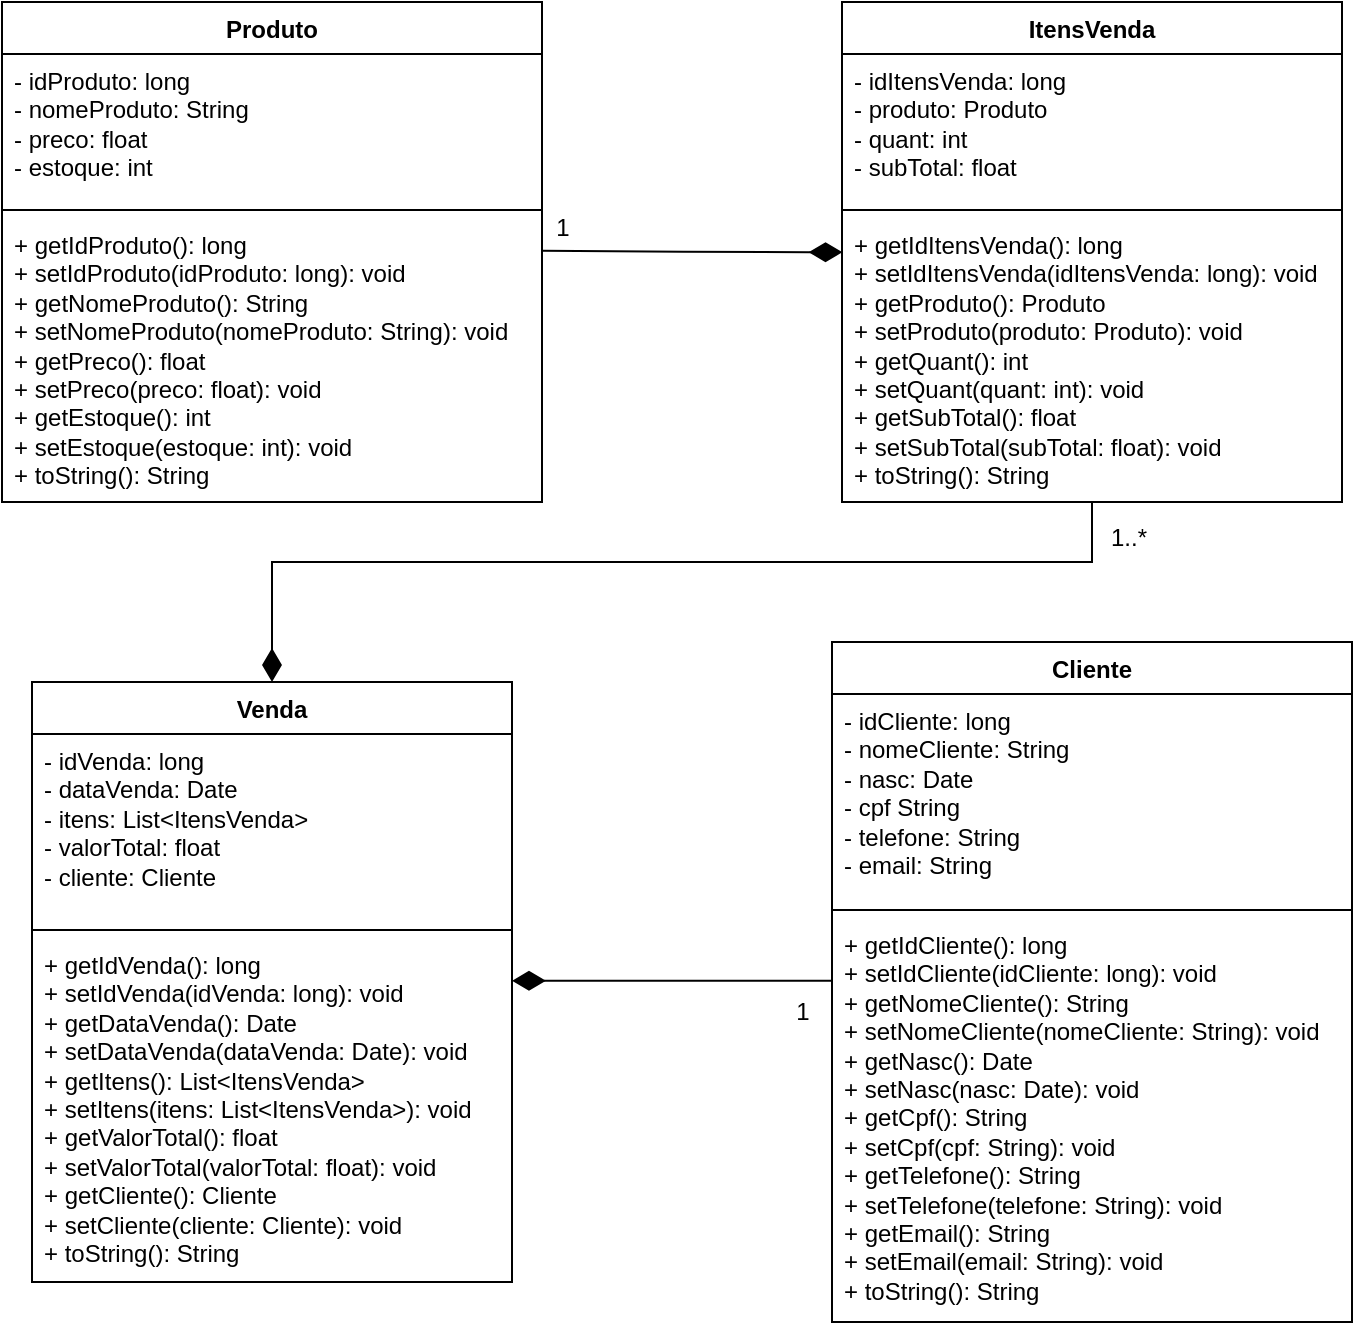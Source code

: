 <mxfile version="21.5.2" type="github">
  <diagram name="Página-1" id="cAdZGd3ZQvYycISEB2nt">
    <mxGraphModel dx="926" dy="465" grid="1" gridSize="10" guides="1" tooltips="1" connect="1" arrows="1" fold="1" page="1" pageScale="1" pageWidth="1169" pageHeight="1654" math="0" shadow="0">
      <root>
        <mxCell id="0" />
        <mxCell id="1" parent="0" />
        <mxCell id="6qhqp_pLTHLFrG7n4mDh-1" value="Produto" style="swimlane;fontStyle=1;align=center;verticalAlign=top;childLayout=stackLayout;horizontal=1;startSize=26;horizontalStack=0;resizeParent=1;resizeParentMax=0;resizeLast=0;collapsible=1;marginBottom=0;whiteSpace=wrap;html=1;" vertex="1" parent="1">
          <mxGeometry x="80" y="80" width="270" height="250" as="geometry" />
        </mxCell>
        <mxCell id="6qhqp_pLTHLFrG7n4mDh-2" value="&lt;div&gt;- idProduto: long&lt;br&gt;&lt;/div&gt;&lt;div&gt;- nomeProduto: String&lt;/div&gt;&lt;div&gt;- preco: float&lt;/div&gt;&lt;div&gt;- estoque: int&lt;br&gt;&lt;/div&gt;" style="text;strokeColor=none;fillColor=none;align=left;verticalAlign=top;spacingLeft=4;spacingRight=4;overflow=hidden;rotatable=0;points=[[0,0.5],[1,0.5]];portConstraint=eastwest;whiteSpace=wrap;html=1;" vertex="1" parent="6qhqp_pLTHLFrG7n4mDh-1">
          <mxGeometry y="26" width="270" height="74" as="geometry" />
        </mxCell>
        <mxCell id="6qhqp_pLTHLFrG7n4mDh-3" value="" style="line;strokeWidth=1;fillColor=none;align=left;verticalAlign=middle;spacingTop=-1;spacingLeft=3;spacingRight=3;rotatable=0;labelPosition=right;points=[];portConstraint=eastwest;strokeColor=inherit;" vertex="1" parent="6qhqp_pLTHLFrG7n4mDh-1">
          <mxGeometry y="100" width="270" height="8" as="geometry" />
        </mxCell>
        <mxCell id="6qhqp_pLTHLFrG7n4mDh-4" value="&lt;div&gt;+ getIdProduto(): long&lt;/div&gt;&lt;div&gt;+ setIdProduto(idProduto: long): void&lt;/div&gt;&lt;div&gt;+ getNomeProduto(): String&lt;/div&gt;&lt;div&gt;+ setNomeProduto(nomeProduto: String): void&lt;/div&gt;&lt;div&gt;+ getPreco(): float&lt;/div&gt;&lt;div&gt;+ setPreco(preco: float): void&lt;/div&gt;&lt;div&gt;+ getEstoque(): int&lt;/div&gt;&lt;div&gt;+ setEstoque(estoque: int): void&lt;/div&gt;&lt;div&gt;+ toString(): String&lt;br&gt;&lt;/div&gt;" style="text;strokeColor=none;fillColor=none;align=left;verticalAlign=top;spacingLeft=4;spacingRight=4;overflow=hidden;rotatable=0;points=[[0,0.5],[1,0.5]];portConstraint=eastwest;whiteSpace=wrap;html=1;" vertex="1" parent="6qhqp_pLTHLFrG7n4mDh-1">
          <mxGeometry y="108" width="270" height="142" as="geometry" />
        </mxCell>
        <mxCell id="6qhqp_pLTHLFrG7n4mDh-5" value="Cliente" style="swimlane;fontStyle=1;align=center;verticalAlign=top;childLayout=stackLayout;horizontal=1;startSize=26;horizontalStack=0;resizeParent=1;resizeParentMax=0;resizeLast=0;collapsible=1;marginBottom=0;whiteSpace=wrap;html=1;" vertex="1" parent="1">
          <mxGeometry x="495" y="400" width="260" height="340" as="geometry">
            <mxRectangle x="495" y="400" width="80" height="30" as="alternateBounds" />
          </mxGeometry>
        </mxCell>
        <mxCell id="6qhqp_pLTHLFrG7n4mDh-6" value="&lt;div&gt;- idCliente: long&lt;/div&gt;&lt;div&gt;- nomeCliente: String&lt;/div&gt;&lt;div&gt;- nasc: Date&lt;/div&gt;&lt;div&gt;- cpf String&lt;/div&gt;&lt;div&gt;- telefone: String&lt;/div&gt;&lt;div&gt;- email: String&lt;br&gt;&lt;/div&gt;" style="text;strokeColor=none;fillColor=none;align=left;verticalAlign=top;spacingLeft=4;spacingRight=4;overflow=hidden;rotatable=0;points=[[0,0.5],[1,0.5]];portConstraint=eastwest;whiteSpace=wrap;html=1;" vertex="1" parent="6qhqp_pLTHLFrG7n4mDh-5">
          <mxGeometry y="26" width="260" height="104" as="geometry" />
        </mxCell>
        <mxCell id="6qhqp_pLTHLFrG7n4mDh-7" value="" style="line;strokeWidth=1;fillColor=none;align=left;verticalAlign=middle;spacingTop=-1;spacingLeft=3;spacingRight=3;rotatable=0;labelPosition=right;points=[];portConstraint=eastwest;strokeColor=inherit;" vertex="1" parent="6qhqp_pLTHLFrG7n4mDh-5">
          <mxGeometry y="130" width="260" height="8" as="geometry" />
        </mxCell>
        <mxCell id="6qhqp_pLTHLFrG7n4mDh-8" value="+ getIdCliente(): long&lt;div&gt;+ setIdCliente(idCliente: long): void&lt;/div&gt;&lt;div&gt;+ getNomeCliente(): String&lt;/div&gt;&lt;div&gt;+ setNomeCliente(nomeCliente: String): void&lt;/div&gt;&lt;div&gt;+ getNasc(): Date&lt;/div&gt;&lt;div&gt;+ setNasc(nasc: Date): void&lt;br&gt;&lt;/div&gt;&lt;div&gt;+ getCpf(): String&lt;/div&gt;&lt;div&gt;+ setCpf(cpf: String): void&lt;/div&gt;&lt;div&gt;+ getTelefone(): String&lt;/div&gt;&lt;div&gt;+ setTelefone(telefone: String): void&lt;/div&gt;&lt;div&gt;+ getEmail(): String&lt;/div&gt;&lt;div&gt;+ setEmail(email: String): void&lt;/div&gt;&lt;div&gt;+ toString(): String&lt;br&gt;&lt;/div&gt;" style="text;strokeColor=none;fillColor=none;align=left;verticalAlign=top;spacingLeft=4;spacingRight=4;overflow=hidden;rotatable=0;points=[[0,0.5],[1,0.5]];portConstraint=eastwest;whiteSpace=wrap;html=1;" vertex="1" parent="6qhqp_pLTHLFrG7n4mDh-5">
          <mxGeometry y="138" width="260" height="202" as="geometry" />
        </mxCell>
        <mxCell id="6qhqp_pLTHLFrG7n4mDh-25" style="edgeStyle=orthogonalEdgeStyle;rounded=0;orthogonalLoop=1;jettySize=auto;html=1;exitX=0.5;exitY=1;exitDx=0;exitDy=0;entryX=0.5;entryY=0;entryDx=0;entryDy=0;endArrow=diamondThin;endFill=1;endSize=14;" edge="1" parent="1" source="6qhqp_pLTHLFrG7n4mDh-9" target="6qhqp_pLTHLFrG7n4mDh-13">
          <mxGeometry relative="1" as="geometry">
            <Array as="points">
              <mxPoint x="625" y="360" />
              <mxPoint x="215" y="360" />
            </Array>
          </mxGeometry>
        </mxCell>
        <mxCell id="6qhqp_pLTHLFrG7n4mDh-9" value="ItensVenda" style="swimlane;fontStyle=1;align=center;verticalAlign=top;childLayout=stackLayout;horizontal=1;startSize=26;horizontalStack=0;resizeParent=1;resizeParentMax=0;resizeLast=0;collapsible=1;marginBottom=0;whiteSpace=wrap;html=1;" vertex="1" parent="1">
          <mxGeometry x="500" y="80" width="250" height="250" as="geometry" />
        </mxCell>
        <mxCell id="6qhqp_pLTHLFrG7n4mDh-10" value="&lt;div&gt;- idItensVenda: long&lt;/div&gt;&lt;div&gt;- produto: Produto&lt;/div&gt;&lt;div&gt;- quant: int&lt;/div&gt;&lt;div&gt;- subTotal: float&lt;br&gt;&lt;/div&gt;" style="text;strokeColor=none;fillColor=none;align=left;verticalAlign=top;spacingLeft=4;spacingRight=4;overflow=hidden;rotatable=0;points=[[0,0.5],[1,0.5]];portConstraint=eastwest;whiteSpace=wrap;html=1;" vertex="1" parent="6qhqp_pLTHLFrG7n4mDh-9">
          <mxGeometry y="26" width="250" height="74" as="geometry" />
        </mxCell>
        <mxCell id="6qhqp_pLTHLFrG7n4mDh-11" value="" style="line;strokeWidth=1;fillColor=none;align=left;verticalAlign=middle;spacingTop=-1;spacingLeft=3;spacingRight=3;rotatable=0;labelPosition=right;points=[];portConstraint=eastwest;strokeColor=inherit;" vertex="1" parent="6qhqp_pLTHLFrG7n4mDh-9">
          <mxGeometry y="100" width="250" height="8" as="geometry" />
        </mxCell>
        <mxCell id="6qhqp_pLTHLFrG7n4mDh-12" value="&lt;div&gt;+ getIdItensVenda(): long&lt;/div&gt;&lt;div&gt;+ setIdItensVenda(idItensVenda: long): void&lt;br&gt;&lt;/div&gt;&lt;div&gt;+ getProduto(): Produto&lt;/div&gt;&lt;div&gt;+ setProduto(produto: Produto): void&lt;/div&gt;&lt;div&gt;+ getQuant(): int&lt;/div&gt;&lt;div&gt;+ setQuant(quant: int): void&lt;/div&gt;&lt;div&gt;+ getSubTotal(): float&lt;/div&gt;&lt;div&gt;+ setSubTotal(subTotal: float): void&lt;/div&gt;&lt;div&gt;+ toString(): String&lt;br&gt;&lt;/div&gt;" style="text;strokeColor=none;fillColor=none;align=left;verticalAlign=top;spacingLeft=4;spacingRight=4;overflow=hidden;rotatable=0;points=[[0,0.5],[1,0.5]];portConstraint=eastwest;whiteSpace=wrap;html=1;" vertex="1" parent="6qhqp_pLTHLFrG7n4mDh-9">
          <mxGeometry y="108" width="250" height="142" as="geometry" />
        </mxCell>
        <mxCell id="6qhqp_pLTHLFrG7n4mDh-13" value="Venda" style="swimlane;fontStyle=1;align=center;verticalAlign=top;childLayout=stackLayout;horizontal=1;startSize=26;horizontalStack=0;resizeParent=1;resizeParentMax=0;resizeLast=0;collapsible=1;marginBottom=0;whiteSpace=wrap;html=1;" vertex="1" parent="1">
          <mxGeometry x="95" y="420" width="240" height="300" as="geometry" />
        </mxCell>
        <mxCell id="6qhqp_pLTHLFrG7n4mDh-14" value="&lt;div&gt;- idVenda: long&lt;/div&gt;&lt;div&gt;- dataVenda: Date&lt;/div&gt;&lt;div&gt;- itens: List&amp;lt;ItensVenda&amp;gt;&lt;/div&gt;&lt;div&gt;- valorTotal: float&lt;/div&gt;&lt;div&gt;- cliente: Cliente&lt;br&gt;&lt;/div&gt;" style="text;strokeColor=none;fillColor=none;align=left;verticalAlign=top;spacingLeft=4;spacingRight=4;overflow=hidden;rotatable=0;points=[[0,0.5],[1,0.5]];portConstraint=eastwest;whiteSpace=wrap;html=1;" vertex="1" parent="6qhqp_pLTHLFrG7n4mDh-13">
          <mxGeometry y="26" width="240" height="94" as="geometry" />
        </mxCell>
        <mxCell id="6qhqp_pLTHLFrG7n4mDh-15" value="" style="line;strokeWidth=1;fillColor=none;align=left;verticalAlign=middle;spacingTop=-1;spacingLeft=3;spacingRight=3;rotatable=0;labelPosition=right;points=[];portConstraint=eastwest;strokeColor=inherit;" vertex="1" parent="6qhqp_pLTHLFrG7n4mDh-13">
          <mxGeometry y="120" width="240" height="8" as="geometry" />
        </mxCell>
        <mxCell id="6qhqp_pLTHLFrG7n4mDh-16" value="&lt;div&gt;+ getIdVenda(): long&lt;/div&gt;&lt;div&gt;+ setIdVenda(idVenda: long): void&lt;/div&gt;&lt;div&gt;+ getDataVenda(): Date&lt;/div&gt;&lt;div&gt;+ setDataVenda(dataVenda: Date): void&lt;/div&gt;&lt;div&gt;+ getItens(): List&amp;lt;ItensVenda&amp;gt;&lt;/div&gt;&lt;div&gt;+ setItens(itens: List&amp;lt;ItensVenda&amp;gt;): void&lt;/div&gt;&lt;div&gt;+ getValorTotal(): float&lt;/div&gt;&lt;div&gt;+ setValorTotal(valorTotal: float): void&lt;/div&gt;&lt;div&gt;+ getCliente(): Cliente&lt;/div&gt;&lt;div&gt;+ setCliente(cliente: Cliente): void&lt;br&gt;&lt;/div&gt;&lt;div&gt;+ toString(): String&lt;br&gt;&lt;/div&gt;" style="text;strokeColor=none;fillColor=none;align=left;verticalAlign=top;spacingLeft=4;spacingRight=4;overflow=hidden;rotatable=0;points=[[0,0.5],[1,0.5]];portConstraint=eastwest;whiteSpace=wrap;html=1;" vertex="1" parent="6qhqp_pLTHLFrG7n4mDh-13">
          <mxGeometry y="128" width="240" height="172" as="geometry" />
        </mxCell>
        <mxCell id="6qhqp_pLTHLFrG7n4mDh-19" style="edgeStyle=orthogonalEdgeStyle;rounded=0;orthogonalLoop=1;jettySize=auto;html=1;entryX=0.001;entryY=-0.023;entryDx=0;entryDy=0;entryPerimeter=0;endArrow=diamondThin;endFill=1;endSize=14;" edge="1" parent="1">
          <mxGeometry relative="1" as="geometry">
            <mxPoint x="350" y="204.38" as="sourcePoint" />
            <mxPoint x="500.25" y="205.114" as="targetPoint" />
          </mxGeometry>
        </mxCell>
        <mxCell id="6qhqp_pLTHLFrG7n4mDh-21" style="edgeStyle=orthogonalEdgeStyle;rounded=0;orthogonalLoop=1;jettySize=auto;html=1;exitX=0;exitY=0.5;exitDx=0;exitDy=0;entryX=1.002;entryY=0.529;entryDx=0;entryDy=0;entryPerimeter=0;endArrow=diamondThin;endFill=1;endSize=14;" edge="1" parent="1">
          <mxGeometry relative="1" as="geometry">
            <mxPoint x="494.52" y="569.39" as="sourcePoint" />
            <mxPoint x="335" y="569.378" as="targetPoint" />
          </mxGeometry>
        </mxCell>
        <mxCell id="6qhqp_pLTHLFrG7n4mDh-22" value="1" style="text;html=1;align=center;verticalAlign=middle;resizable=0;points=[];autosize=1;strokeColor=none;fillColor=none;" vertex="1" parent="1">
          <mxGeometry x="345" y="178" width="30" height="30" as="geometry" />
        </mxCell>
        <mxCell id="6qhqp_pLTHLFrG7n4mDh-23" value="1..*" style="text;html=1;align=center;verticalAlign=middle;resizable=0;points=[];autosize=1;strokeColor=none;fillColor=none;" vertex="1" parent="1">
          <mxGeometry x="623" y="333" width="40" height="30" as="geometry" />
        </mxCell>
        <mxCell id="6qhqp_pLTHLFrG7n4mDh-24" value="1" style="text;html=1;align=center;verticalAlign=middle;resizable=0;points=[];autosize=1;strokeColor=none;fillColor=none;" vertex="1" parent="1">
          <mxGeometry x="465" y="570" width="30" height="30" as="geometry" />
        </mxCell>
      </root>
    </mxGraphModel>
  </diagram>
</mxfile>
